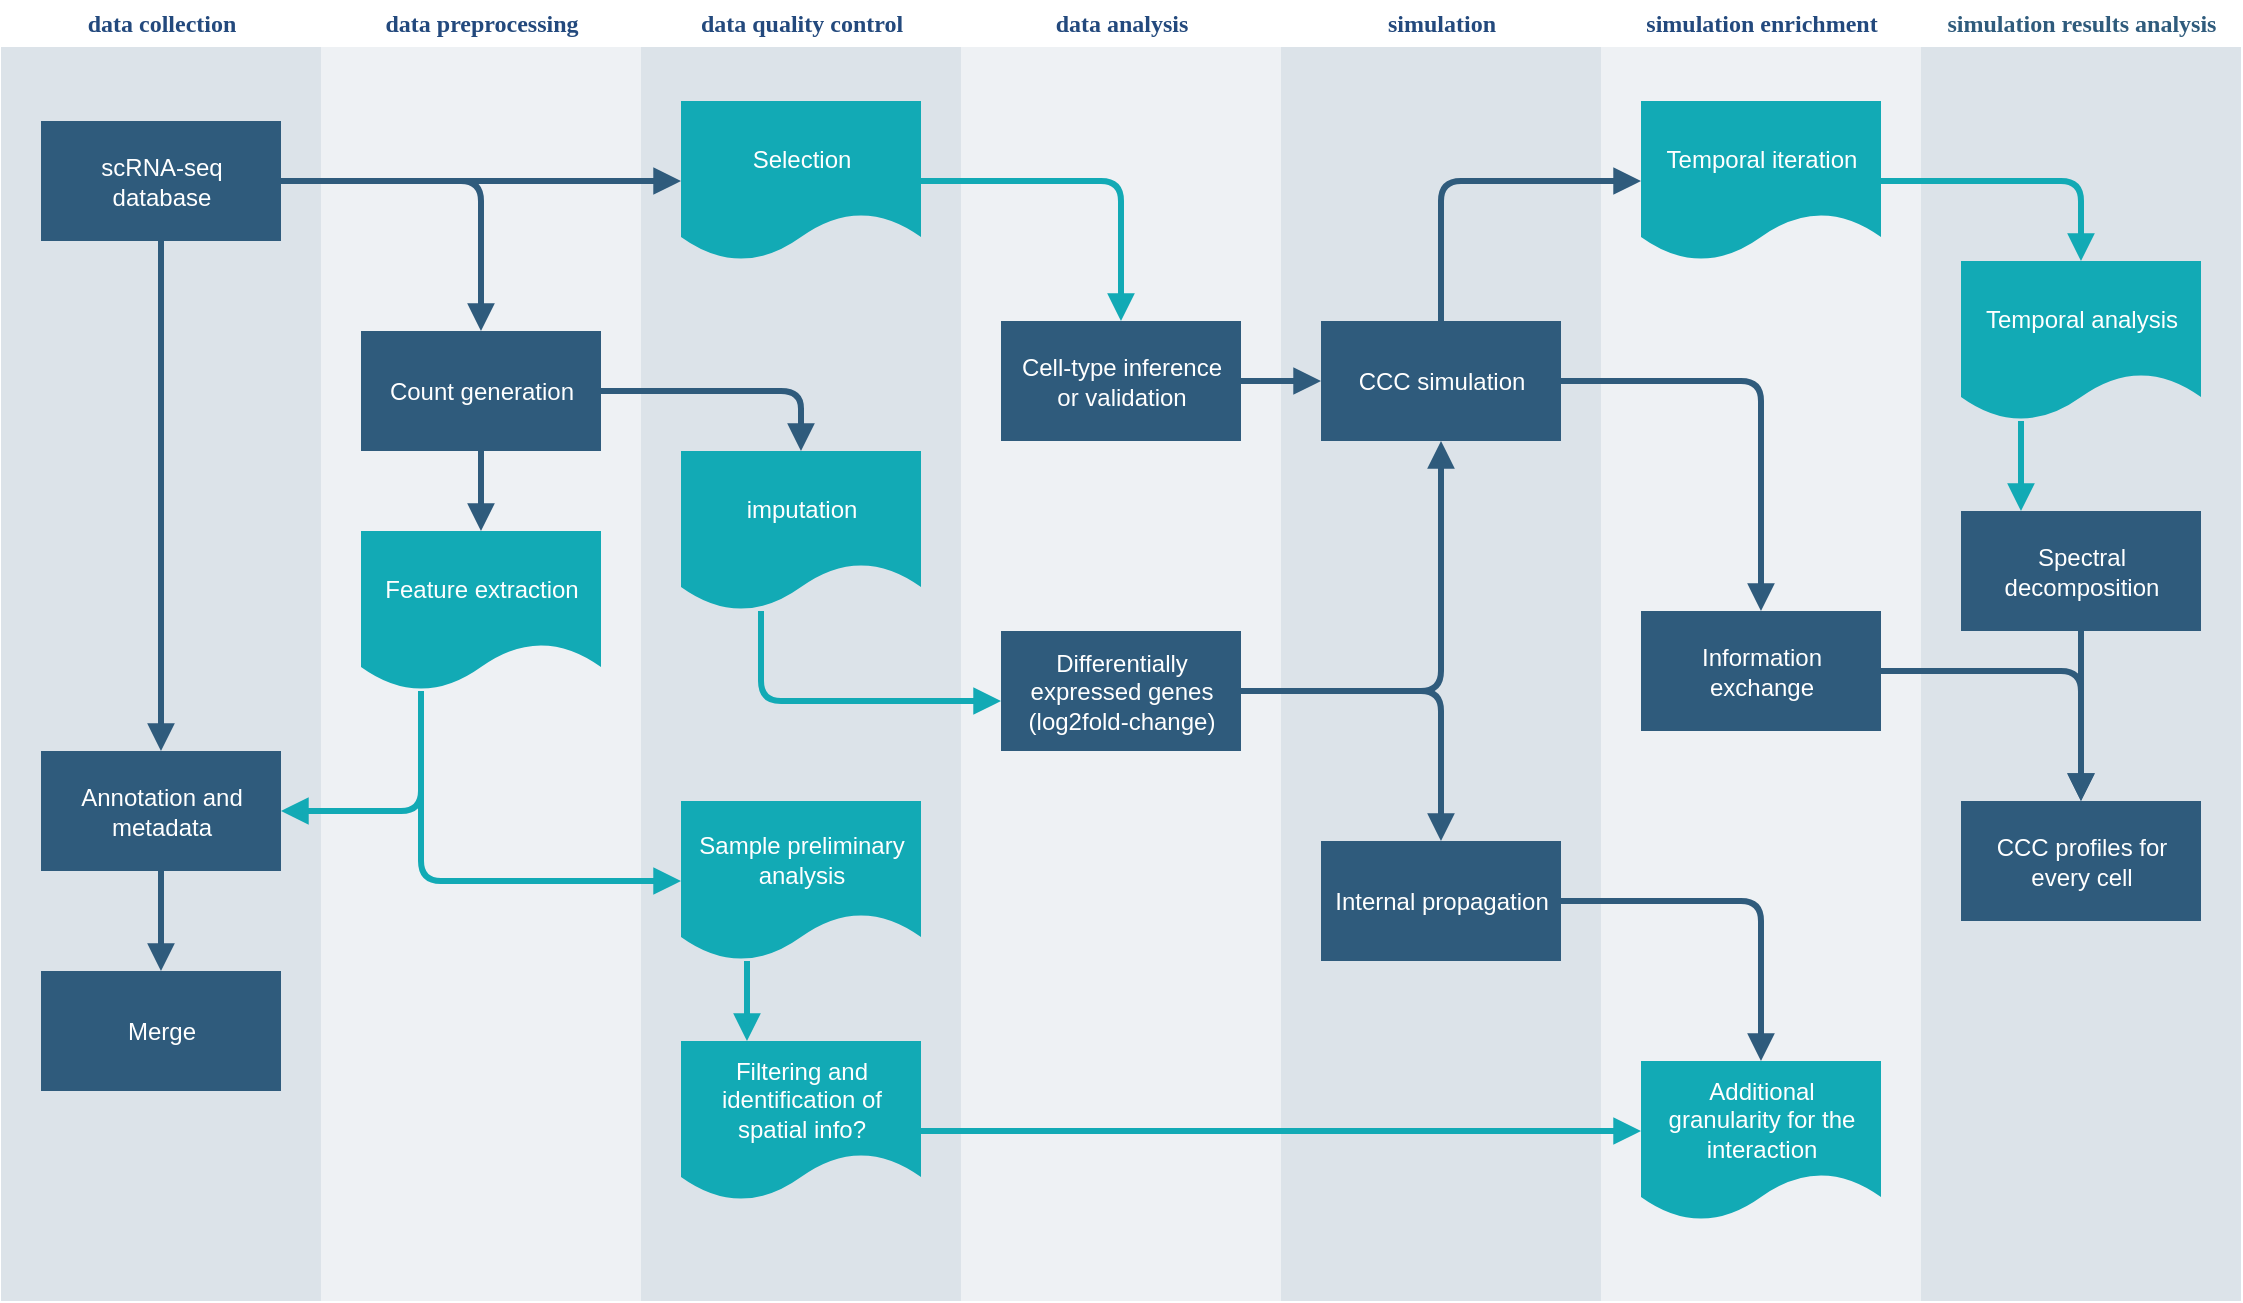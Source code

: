 <mxfile version="20.6.0" type="github">
  <diagram id="07fea595-8f29-1299-0266-81d95cde20df" name="Page-1">
    <mxGraphModel dx="1421" dy="798" grid="1" gridSize="10" guides="1" tooltips="1" connect="1" arrows="1" fold="1" page="1" pageScale="1" pageWidth="1169" pageHeight="827" background="#ffffff" math="0" shadow="0">
      <root>
        <mxCell id="0" />
        <mxCell id="1" parent="0" />
        <mxCell id="170" value="&lt;font color=&quot;#23497d&quot;&gt;data collection&lt;/font&gt;" style="swimlane;whiteSpace=wrap;fillColor=none;swimlaneFillColor=#BAC8D3;fontColor=#2F5B7C;fontFamily=Tahoma;html=1;strokeColor=none;opacity=50;" parent="1" vertex="1">
          <mxGeometry x="24.5" y="88.5" width="160" height="650" as="geometry">
            <mxRectangle x="20" y="20" width="80" height="23" as="alternateBounds" />
          </mxGeometry>
        </mxCell>
        <mxCell id="171" value="scRNA-seq database" style="whiteSpace=wrap;shadow=0;fontColor=#FFFFFF;fontFamily=Helvetica;fontStyle=0;html=1;fontSize=12;plain-purple;strokeColor=none;fillColor=#2f5b7c;gradientColor=none;spacing=6;verticalAlign=middle;" parent="170" vertex="1">
          <mxGeometry x="20" y="60" width="120" height="60" as="geometry" />
        </mxCell>
        <mxCell id="172" value="Annotation and metadata" style="whiteSpace=wrap;strokeColor=none;fillColor=#2f5b7c;shadow=0;fontColor=#FFFFFF;fontFamily=Helvetica;fontStyle=0;html=1;fontSize=12;spacing=6;verticalAlign=middle;" parent="170" vertex="1">
          <mxGeometry x="20" y="375" width="120" height="60" as="geometry" />
        </mxCell>
        <mxCell id="173" value="Merge" style="whiteSpace=wrap;strokeColor=none;fillColor=#2f5b7c;shadow=0;fontColor=#FFFFFF;fontFamily=Helvetica;fontStyle=0;html=1;fontSize=12;spacing=6;verticalAlign=middle;" parent="170" vertex="1">
          <mxGeometry x="20" y="485" width="120" height="60" as="geometry" />
        </mxCell>
        <mxCell id="174" value="" style="edgeStyle=segmentEdgeStyle;strokeColor=#2F5B7C;strokeWidth=3;html=1;endArrow=block;endFill=1;" parent="170" source="172" target="173" edge="1">
          <mxGeometry width="100" height="100" relative="1" as="geometry">
            <mxPoint x="170" y="397.5" as="sourcePoint" />
            <mxPoint x="270" y="472.5" as="targetPoint" />
          </mxGeometry>
        </mxCell>
        <mxCell id="175" value="" style="edgeStyle=segmentEdgeStyle;strokeColor=#2F5B7C;strokeWidth=3;html=1;endArrow=block;endFill=1;" parent="170" source="171" target="172" edge="1">
          <mxGeometry width="100" height="100" relative="1" as="geometry">
            <mxPoint x="160" y="110" as="sourcePoint" />
            <mxPoint x="260" y="185" as="targetPoint" />
          </mxGeometry>
        </mxCell>
        <mxCell id="176" value="&lt;font color=&quot;#23497d&quot;&gt;simulation enrichment&lt;/font&gt;" style="swimlane;whiteSpace=wrap;fillColor=none;swimlaneFillColor=#BAC8D3;fontColor=#2F5B7C;fontFamily=Tahoma;html=1;strokeColor=none;opacity=25;" parent="1" vertex="1">
          <mxGeometry x="824.5" y="88.5" width="160" height="650" as="geometry">
            <mxRectangle x="20" y="20" width="80" height="23" as="alternateBounds" />
          </mxGeometry>
        </mxCell>
        <mxCell id="177" value="Temporal iteration" style="shape=document;whiteSpace=wrap;verticalAlign=middle;strokeColor=none;fillColor=#12aab5;shadow=0;fontColor=#FFFFFF;fontFamily=Helvetica;fontStyle=0;html=1;fontSize=12;spacing=6;spacingBottom=22;" parent="176" vertex="1">
          <mxGeometry x="20" y="50" width="120" height="80" as="geometry" />
        </mxCell>
        <mxCell id="178" value="Additional granularity for the interaction" style="shape=document;whiteSpace=wrap;verticalAlign=middle;strokeColor=none;fillColor=#12aab5;shadow=0;fontColor=#FFFFFF;fontFamily=Helvetica;fontStyle=0;html=1;fontSize=12;spacing=6;spacingBottom=22;" parent="176" vertex="1">
          <mxGeometry x="20" y="530" width="120" height="80" as="geometry" />
        </mxCell>
        <mxCell id="179" value="Information exchange" style="whiteSpace=wrap;strokeColor=none;fillColor=#2f5b7c;shadow=0;fontColor=#FFFFFF;fontFamily=Helvetica;fontStyle=0;html=1;fontSize=12;spacing=6;verticalAlign=middle;" parent="176" vertex="1">
          <mxGeometry x="20" y="305" width="120" height="60" as="geometry" />
        </mxCell>
        <mxCell id="180" value="&lt;font color=&quot;#23497d&quot;&gt;simulation&lt;/font&gt;" style="swimlane;whiteSpace=wrap;fillColor=none;swimlaneFillColor=#BAC8D3;fontColor=#2F5B7C;fontFamily=Tahoma;html=1;strokeColor=none;opacity=50;" parent="1" vertex="1">
          <mxGeometry x="664.5" y="88.5" width="160" height="650" as="geometry">
            <mxRectangle x="20" y="20" width="80" height="23" as="alternateBounds" />
          </mxGeometry>
        </mxCell>
        <mxCell id="181" value="CCC simulation" style="whiteSpace=wrap;fillColor=#2f5b7c;strokeColor=none;shadow=0;fontColor=#FFFFFF;fontFamily=Helvetica;fontStyle=0;html=1;fontSize=12;spacing=6;verticalAlign=middle;" parent="180" vertex="1">
          <mxGeometry x="20" y="160" width="120" height="60" as="geometry" />
        </mxCell>
        <mxCell id="182" value="Internal propagation" style="whiteSpace=wrap;strokeColor=none;fillColor=#2f5b7c;shadow=0;fontColor=#FFFFFF;fontFamily=Helvetica;fontStyle=0;html=1;fontSize=12;spacing=6;verticalAlign=middle;" parent="180" vertex="1">
          <mxGeometry x="20" y="420" width="120" height="60" as="geometry" />
        </mxCell>
        <mxCell id="183" value="&lt;font color=&quot;#23497d&quot;&gt;data preprocessing&lt;/font&gt;" style="swimlane;whiteSpace=wrap;fillColor=none;swimlaneFillColor=#BAC8D3;fontColor=#2F5B7C;fontFamily=Tahoma;html=1;strokeColor=none;opacity=25;" parent="1" vertex="1">
          <mxGeometry x="184.5" y="88.5" width="160" height="650" as="geometry">
            <mxRectangle x="20" y="20" width="80" height="23" as="alternateBounds" />
          </mxGeometry>
        </mxCell>
        <mxCell id="184" value="Count generation" style="whiteSpace=wrap;shadow=0;fontColor=#FFFFFF;fontFamily=Helvetica;fontStyle=0;html=1;fontSize=12;plain-purple;strokeColor=none;fillColor=#2f5b7c;gradientColor=none;spacing=6;verticalAlign=middle;" parent="183" vertex="1">
          <mxGeometry x="20" y="165" width="120" height="60" as="geometry" />
        </mxCell>
        <mxCell id="185" value="Feature extraction&lt;br&gt; " style="shape=document;whiteSpace=wrap;verticalAlign=middle;strokeColor=none;fillColor=#12aab5;shadow=0;fontColor=#FFFFFF;fontFamily=Helvetica;fontStyle=0;html=1;fontSize=12;spacing=6;spacingBottom=22;" parent="183" vertex="1">
          <mxGeometry x="20" y="265" width="120" height="80" as="geometry" />
        </mxCell>
        <mxCell id="186" value="" style="edgeStyle=segmentEdgeStyle;strokeColor=#2F5B7C;strokeWidth=3;html=1;endArrow=block;endFill=1;" parent="183" source="184" target="185" edge="1">
          <mxGeometry width="100" height="100" relative="1" as="geometry">
            <mxPoint x="-10" y="100" as="sourcePoint" />
            <mxPoint x="90" y="175" as="targetPoint" />
          </mxGeometry>
        </mxCell>
        <mxCell id="187" value="&lt;font color=&quot;#23497d&quot;&gt;data quality control&lt;/font&gt;" style="swimlane;whiteSpace=wrap;fillColor=none;swimlaneFillColor=#BAC8D3;fontColor=#2F5B7C;fontFamily=Tahoma;html=1;strokeColor=none;opacity=50;" parent="1" vertex="1">
          <mxGeometry x="344.5" y="88.5" width="160" height="650" as="geometry">
            <mxRectangle x="20" y="20" width="80" height="23" as="alternateBounds" />
          </mxGeometry>
        </mxCell>
        <mxCell id="188" value="Selection" style="shape=document;whiteSpace=wrap;verticalAlign=middle;strokeColor=none;fillColor=#12aab5;shadow=0;fontColor=#FFFFFF;fontFamily=Helvetica;fontStyle=0;html=1;fontSize=12;spacing=6;spacingBottom=22;" parent="187" vertex="1">
          <mxGeometry x="20" y="50" width="120" height="80" as="geometry" />
        </mxCell>
        <mxCell id="189" value="imputation" style="shape=document;whiteSpace=wrap;verticalAlign=middle;strokeColor=none;fillColor=#12aab5;shadow=0;fontColor=#FFFFFF;fontFamily=Helvetica;fontStyle=0;html=1;fontSize=12;spacing=6;spacingBottom=22;" parent="187" vertex="1">
          <mxGeometry x="20" y="225" width="120" height="80" as="geometry" />
        </mxCell>
        <mxCell id="190" value="Sample preliminary analysis" style="shape=document;whiteSpace=wrap;strokeColor=none;fillColor=#12aab5;shadow=0;fontColor=#FFFFFF;fontFamily=Helvetica;fontStyle=0;html=1;fontSize=12;verticalAlign=middle;spacing=6;spacingBottom=22;" parent="187" vertex="1">
          <mxGeometry x="20" y="400" width="120" height="80" as="geometry" />
        </mxCell>
        <mxCell id="191" value="Filtering and identification of spatial info?" style="shape=document;whiteSpace=wrap;verticalAlign=middle;strokeColor=none;fillColor=#12aab5;shadow=0;fontColor=#FFFFFF;fontFamily=Helvetica;fontStyle=0;html=1;fontSize=12;spacing=6;spacingBottom=22;" parent="187" vertex="1">
          <mxGeometry x="20" y="520" width="120" height="80" as="geometry" />
        </mxCell>
        <mxCell id="192" value="" style="edgeStyle=segmentEdgeStyle;strokeColor=#12AAB5;strokeWidth=3;html=1;endArrow=block;endFill=1;" parent="187" source="190" target="191" edge="1">
          <mxGeometry width="100" height="100" relative="1" as="geometry">
            <mxPoint x="-80" y="375" as="sourcePoint" />
            <mxPoint x="60" y="490" as="targetPoint" />
            <Array as="points">
              <mxPoint x="53" y="501" />
              <mxPoint x="53" y="501" />
            </Array>
          </mxGeometry>
        </mxCell>
        <mxCell id="193" value="&lt;font color=&quot;#23497d&quot;&gt;data analysis&lt;/font&gt;" style="swimlane;whiteSpace=wrap;fillColor=none;swimlaneFillColor=#BAC8D3;fontColor=#2F5B7C;fontFamily=Tahoma;html=1;strokeColor=none;opacity=25;" parent="1" vertex="1">
          <mxGeometry x="504.5" y="88.5" width="160" height="650" as="geometry">
            <mxRectangle x="20" y="20" width="80" height="23" as="alternateBounds" />
          </mxGeometry>
        </mxCell>
        <mxCell id="194" value="Cell-type inference or validation" style="whiteSpace=wrap;strokeColor=none;fillColor=#2f5b7c;shadow=0;fontColor=#FFFFFF;fontFamily=Helvetica;fontStyle=0;html=1;fontSize=12;spacing=6;verticalAlign=middle;" parent="193" vertex="1">
          <mxGeometry x="20" y="160" width="120" height="60" as="geometry" />
        </mxCell>
        <mxCell id="195" value="Differentially expressed genes (log2fold-change)" style="whiteSpace=wrap;strokeColor=none;fillColor=#2f5b7c;shadow=0;fontColor=#FFFFFF;fontFamily=Helvetica;fontStyle=0;html=1;fontSize=12;spacing=6;verticalAlign=middle;" parent="193" vertex="1">
          <mxGeometry x="20" y="315" width="120" height="60" as="geometry" />
        </mxCell>
        <mxCell id="196" value="simulation results analysis" style="swimlane;whiteSpace=wrap;fillColor=none;swimlaneFillColor=#BAC8D3;fontColor=#2F5B7C;fontFamily=Tahoma;html=1;strokeColor=none;opacity=50;" parent="1" vertex="1">
          <mxGeometry x="984.5" y="88.5" width="160" height="650" as="geometry">
            <mxRectangle x="20" y="20" width="80" height="23" as="alternateBounds" />
          </mxGeometry>
        </mxCell>
        <mxCell id="197" value="Temporal analysis" style="shape=document;whiteSpace=wrap;verticalAlign=middle;strokeColor=none;fillColor=#12aab5;shadow=0;fontColor=#FFFFFF;fontFamily=Helvetica;fontStyle=0;html=1;fontSize=12;spacing=6;spacingBottom=22;" parent="196" vertex="1">
          <mxGeometry x="20" y="130" width="120" height="80" as="geometry" />
        </mxCell>
        <mxCell id="198" value="Spectral decomposition" style="whiteSpace=wrap;strokeColor=none;fillColor=#2f5b7c;shadow=0;fontColor=#FFFFFF;fontFamily=Helvetica;fontStyle=0;html=1;fontSize=12;spacing=6;verticalAlign=middle;" parent="196" vertex="1">
          <mxGeometry x="20" y="255" width="120" height="60" as="geometry" />
        </mxCell>
        <mxCell id="199" value="CCC profiles for every cell" style="whiteSpace=wrap;strokeColor=none;fillColor=#2f5b7c;shadow=0;fontColor=#FFFFFF;fontFamily=Helvetica;fontStyle=0;html=1;fontSize=12;spacing=6;verticalAlign=middle;" parent="196" vertex="1">
          <mxGeometry x="20" y="400" width="120" height="60" as="geometry" />
        </mxCell>
        <mxCell id="200" value="" style="edgeStyle=segmentEdgeStyle;strokeColor=#2F5B7C;strokeWidth=3;html=1;endArrow=block;endFill=1;" parent="196" source="198" target="199" edge="1">
          <mxGeometry width="100" height="100" relative="1" as="geometry">
            <mxPoint x="30" y="570" as="sourcePoint" />
            <mxPoint x="130" y="470" as="targetPoint" />
          </mxGeometry>
        </mxCell>
        <mxCell id="201" value="" style="edgeStyle=segmentEdgeStyle;entryX=0.25;entryY=0;strokeColor=#12AAB5;strokeWidth=3;html=1;endArrow=block;endFill=1;" parent="196" source="197" target="198" edge="1">
          <mxGeometry width="100" height="100" relative="1" as="geometry">
            <mxPoint x="-120" y="260" as="sourcePoint" />
            <mxPoint x="-20" y="160" as="targetPoint" />
          </mxGeometry>
        </mxCell>
        <mxCell id="202" value="" style="edgeStyle=segmentEdgeStyle;strokeColor=#2F5B7C;strokeWidth=3;html=1;endArrow=block;endFill=1;" parent="1" source="171" target="184" edge="1">
          <mxGeometry x="164.5" y="178.5" width="100" height="100" as="geometry">
            <mxPoint x="224.5" y="248.5" as="sourcePoint" />
            <mxPoint x="324.5" y="148.5" as="targetPoint" />
          </mxGeometry>
        </mxCell>
        <mxCell id="203" value="" style="edgeStyle=segmentEdgeStyle;strokeColor=#12AAB5;strokeWidth=3;html=1;endArrow=block;endFill=1;" parent="1" source="185" target="172" edge="1">
          <mxGeometry x="164.5" y="433.5" width="100" height="100" as="geometry">
            <mxPoint x="274.5" y="323.5" as="sourcePoint" />
            <mxPoint x="274.5" y="363.5" as="targetPoint" />
            <Array as="points">
              <mxPoint x="234.5" y="493.5" />
            </Array>
          </mxGeometry>
        </mxCell>
        <mxCell id="204" value="" style="edgeStyle=segmentEdgeStyle;strokeColor=#2F5B7C;strokeWidth=3;html=1;endArrow=block;endFill=1;" parent="1" source="171" target="188" edge="1">
          <mxGeometry x="164.5" y="178.5" width="100" height="100" as="geometry">
            <mxPoint x="174.5" y="188.5" as="sourcePoint" />
            <mxPoint x="274.5" y="263.5" as="targetPoint" />
          </mxGeometry>
        </mxCell>
        <mxCell id="205" value="" style="edgeStyle=segmentEdgeStyle;strokeColor=#12AAB5;strokeWidth=3;html=1;endArrow=block;endFill=1;" parent="1" source="185" target="190" edge="1">
          <mxGeometry x="234.5" y="433.5" width="100" height="100" as="geometry">
            <mxPoint x="384.5" y="818.5" as="sourcePoint" />
            <mxPoint x="484.5" y="718.5" as="targetPoint" />
            <Array as="points">
              <mxPoint x="234.5" y="528.5" />
            </Array>
          </mxGeometry>
        </mxCell>
        <mxCell id="206" value="" style="edgeStyle=elbowEdgeStyle;elbow=vertical;strokeColor=#12AAB5;strokeWidth=3;html=1;endArrow=block;endFill=1;" parent="1" source="191" target="178" edge="1">
          <mxGeometry x="484.5" y="623.5" width="100" height="100" as="geometry">
            <mxPoint x="544.5" y="618.5" as="sourcePoint" />
            <mxPoint x="644.5" y="518.5" as="targetPoint" />
          </mxGeometry>
        </mxCell>
        <mxCell id="207" value="" style="edgeStyle=segmentEdgeStyle;strokeColor=#2F5B7C;strokeWidth=3;html=1;endArrow=block;endFill=1;" parent="1" source="184" target="189" edge="1">
          <mxGeometry x="324.5" y="283.5" width="100" height="100" as="geometry">
            <mxPoint x="454.5" y="298.5" as="sourcePoint" />
            <mxPoint x="554.5" y="198.5" as="targetPoint" />
            <Array as="points" />
          </mxGeometry>
        </mxCell>
        <mxCell id="208" value="" style="edgeStyle=segmentEdgeStyle;strokeColor=#12AAB5;strokeWidth=3;html=1;endArrow=block;endFill=1;" parent="1" source="188" target="194" edge="1">
          <mxGeometry x="484.5" y="178.5" width="100" height="100" as="geometry">
            <mxPoint x="444.5" y="248.5" as="sourcePoint" />
            <mxPoint x="544.5" y="148.5" as="targetPoint" />
          </mxGeometry>
        </mxCell>
        <mxCell id="209" value="" style="edgeStyle=none;strokeColor=#2F5B7C;strokeWidth=3;html=1;endArrow=block;endFill=1;" parent="1" source="194" target="181" edge="1">
          <mxGeometry x="644.5" y="278.5" width="100" height="100" as="geometry">
            <mxPoint x="684.5" y="458.5" as="sourcePoint" />
            <mxPoint x="784.5" y="358.5" as="targetPoint" />
          </mxGeometry>
        </mxCell>
        <mxCell id="210" value="" style="edgeStyle=segmentEdgeStyle;strokeColor=#12AAB5;strokeWidth=3;html=1;endArrow=block;endFill=1;" parent="1" source="189" target="195" edge="1">
          <mxGeometry x="404.5" y="393.5" width="100" height="100" as="geometry">
            <mxPoint x="524.5" y="488.5" as="sourcePoint" />
            <mxPoint x="624.5" y="388.5" as="targetPoint" />
            <Array as="points">
              <mxPoint x="404.5" y="438.5" />
            </Array>
          </mxGeometry>
        </mxCell>
        <mxCell id="211" value="" style="edgeStyle=segmentEdgeStyle;strokeColor=#2F5B7C;strokeWidth=3;html=1;endArrow=block;endFill=1;" parent="1" source="195" target="181" edge="1">
          <mxGeometry x="644.5" y="308.5" width="100" height="100" as="geometry">
            <mxPoint x="644.5" y="438.5" as="sourcePoint" />
            <mxPoint x="744.5" y="338.5" as="targetPoint" />
          </mxGeometry>
        </mxCell>
        <mxCell id="212" value="" style="edgeStyle=segmentEdgeStyle;strokeColor=#2F5B7C;strokeWidth=3;html=1;endArrow=block;endFill=1;" parent="1" source="195" target="182" edge="1">
          <mxGeometry x="644.5" y="433.5" width="100" height="100" as="geometry">
            <mxPoint x="514.5" y="588.5" as="sourcePoint" />
            <mxPoint x="614.5" y="488.5" as="targetPoint" />
          </mxGeometry>
        </mxCell>
        <mxCell id="213" value="" style="edgeStyle=segmentEdgeStyle;strokeColor=#2F5B7C;strokeWidth=3;html=1;endArrow=block;endFill=1;" parent="1" source="181" target="177" edge="1">
          <mxGeometry x="744.5" y="178.5" width="100" height="100" as="geometry">
            <mxPoint x="864.5" y="378.5" as="sourcePoint" />
            <mxPoint x="964.5" y="278.5" as="targetPoint" />
            <Array as="points">
              <mxPoint x="744.5" y="178.5" />
            </Array>
          </mxGeometry>
        </mxCell>
        <mxCell id="214" value="" style="edgeStyle=segmentEdgeStyle;strokeColor=#2F5B7C;strokeWidth=3;html=1;endArrow=block;endFill=1;" parent="1" source="181" target="179" edge="1">
          <mxGeometry x="804.5" y="278.5" width="100" height="100" as="geometry">
            <mxPoint x="854.5" y="388.5" as="sourcePoint" />
            <mxPoint x="954.5" y="288.5" as="targetPoint" />
          </mxGeometry>
        </mxCell>
        <mxCell id="215" value="" style="edgeStyle=segmentEdgeStyle;strokeColor=#2F5B7C;strokeWidth=3;html=1;endArrow=block;endFill=1;" parent="1" source="182" target="178" edge="1">
          <mxGeometry x="804.5" y="538.5" width="100" height="100" as="geometry">
            <mxPoint x="884.5" y="578.5" as="sourcePoint" />
            <mxPoint x="984.5" y="478.5" as="targetPoint" />
          </mxGeometry>
        </mxCell>
        <mxCell id="216" value="" style="edgeStyle=segmentEdgeStyle;strokeColor=#2F5B7C;strokeWidth=3;html=1;endArrow=block;endFill=1;" parent="1" source="179" target="199" edge="1">
          <mxGeometry x="964.5" y="423.5" width="100" height="100" as="geometry">
            <mxPoint x="1094.5" y="498.5" as="sourcePoint" />
            <mxPoint x="1194.5" y="398.5" as="targetPoint" />
          </mxGeometry>
        </mxCell>
        <mxCell id="217" value="" style="edgeStyle=segmentEdgeStyle;strokeColor=#12AAB5;strokeWidth=3;html=1;endArrow=block;endFill=1;" parent="1" source="177" target="197" edge="1">
          <mxGeometry x="964.5" y="178.5" width="100" height="100" as="geometry">
            <mxPoint x="854.5" y="348.5" as="sourcePoint" />
            <mxPoint x="954.5" y="248.5" as="targetPoint" />
          </mxGeometry>
        </mxCell>
      </root>
    </mxGraphModel>
  </diagram>
</mxfile>
